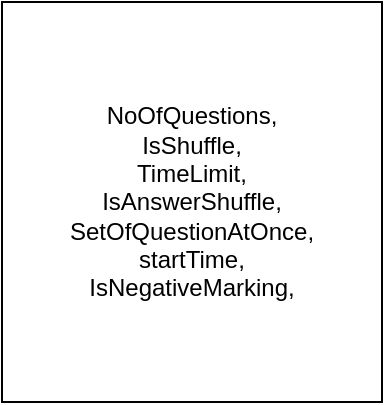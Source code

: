 <mxfile version="14.7.6" type="device"><diagram id="hdwlcTcRNrazyIfBkIEn" name="Page-1"><mxGraphModel dx="868" dy="1620" grid="1" gridSize="10" guides="1" tooltips="1" connect="1" arrows="1" fold="1" page="1" pageScale="1" pageWidth="850" pageHeight="1100" math="0" shadow="0"><root><mxCell id="0"/><mxCell id="1" parent="0"/><mxCell id="byJltlDk1v8XsU7HazQ7-1" value="NoOfQuestions,&lt;br&gt;IsShuffle,&lt;br&gt;TimeLimit,&lt;br&gt;IsAnswerShuffle,&lt;br&gt;SetOfQuestionAtOnce,&lt;br&gt;startTime,&lt;br&gt;IsNegativeMarking,&lt;br&gt;" style="rounded=0;whiteSpace=wrap;html=1;" vertex="1" parent="1"><mxGeometry x="280" y="-380" width="190" height="200" as="geometry"/></mxCell></root></mxGraphModel></diagram></mxfile>